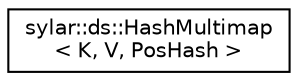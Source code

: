 digraph "类继承关系图"
{
 // LATEX_PDF_SIZE
  edge [fontname="Helvetica",fontsize="10",labelfontname="Helvetica",labelfontsize="10"];
  node [fontname="Helvetica",fontsize="10",shape=record];
  rankdir="LR";
  Node0 [label="sylar::ds::HashMultimap\l\< K, V, PosHash \>",height=0.2,width=0.4,color="black", fillcolor="white", style="filled",URL="$classsylar_1_1ds_1_1HashMultimap.html",tooltip=" "];
}
